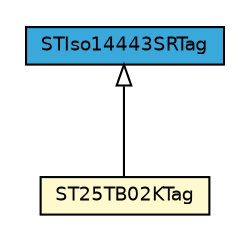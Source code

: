 #!/usr/local/bin/dot
#
# Class diagram 
# Generated by UMLGraph version R5_7_2-3-gee82a7 (http://www.umlgraph.org/)
#

digraph G {
	edge [fontname="Helvetica",fontsize=10,labelfontname="Helvetica",labelfontsize=10];
	node [fontname="Helvetica",fontsize=10,shape=plaintext];
	nodesep=0.25;
	ranksep=0.5;
	// com.st.st25sdk.iso14443sr.ST25TB02KTag
	c23882 [label=<<table title="com.st.st25sdk.iso14443sr.ST25TB02KTag" border="0" cellborder="1" cellspacing="0" cellpadding="2" port="p" bgcolor="lemonChiffon" href="./ST25TB02KTag.html">
		<tr><td><table border="0" cellspacing="0" cellpadding="1">
<tr><td align="center" balign="center"> ST25TB02KTag </td></tr>
		</table></td></tr>
		</table>>, URL="./ST25TB02KTag.html", fontname="Helvetica", fontcolor="black", fontsize=9.0];
	// com.st.st25sdk.iso14443sr.STIso14443SRTag
	c23884 [label=<<table title="com.st.st25sdk.iso14443sr.STIso14443SRTag" border="0" cellborder="1" cellspacing="0" cellpadding="2" port="p" bgcolor="#39a9dc" href="./STIso14443SRTag.html">
		<tr><td><table border="0" cellspacing="0" cellpadding="1">
<tr><td align="center" balign="center"> STIso14443SRTag </td></tr>
		</table></td></tr>
		</table>>, URL="./STIso14443SRTag.html", fontname="Helvetica", fontcolor="black", fontsize=9.0];
	//com.st.st25sdk.iso14443sr.ST25TB02KTag extends com.st.st25sdk.iso14443sr.STIso14443SRTag
	c23884:p -> c23882:p [dir=back,arrowtail=empty];
}

